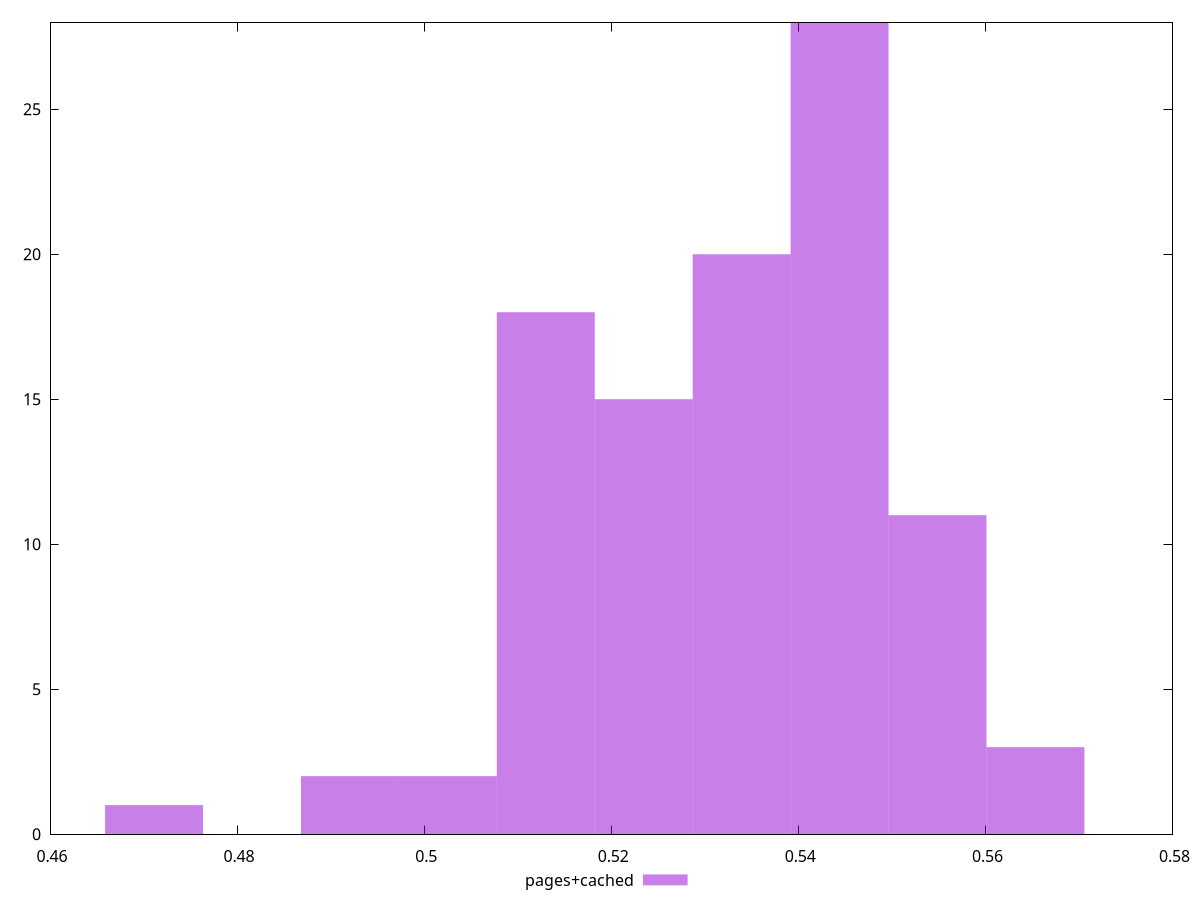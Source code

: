 $_pagesCached <<EOF
0.4711230991425945 1
0.5339395123616071 20
0.5234701101584383 15
0.5444089145647758 28
0.5548783167679446 11
0.5130007079552695 18
0.5653477189711134 3
0.492061903548932 2
0.5025313057521008 2
EOF
set key outside below
set terminal pngcairo
set output "report_00005_2020-11-02T22-26-11.212Z/performance_score/pages+cached//hist.png"
set yrange [0:28]
set boxwidth 0.010469402203168766
set style fill transparent solid 0.5 noborder
plot $_pagesCached title "pages+cached" with boxes ,